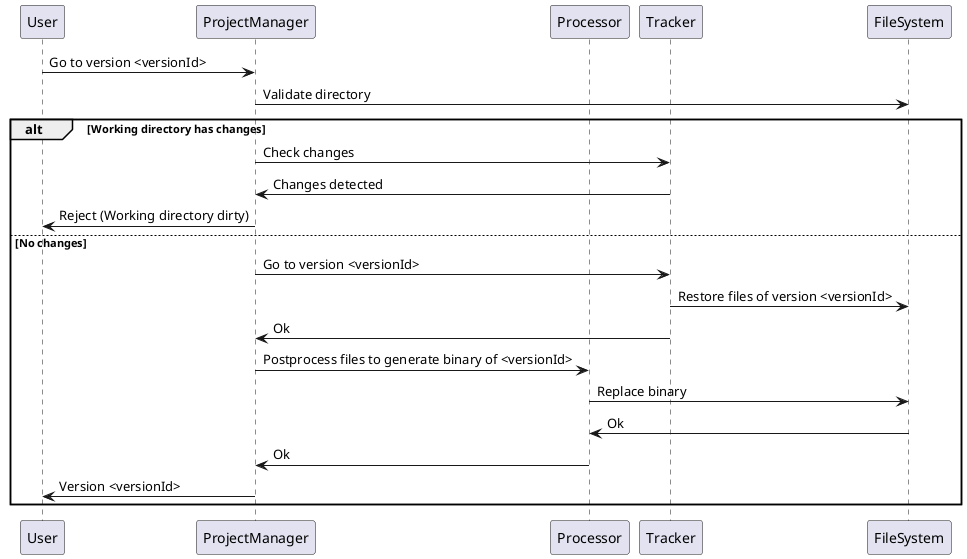@startuml
participant User
participant ProjectManager
participant Processor
participant Tracker
participant FileSystem as FS

User -> ProjectManager : Go to version <versionId>
ProjectManager -> FS : Validate directory
alt Working directory has changes
    ProjectManager -> Tracker : Check changes
    Tracker -> ProjectManager : Changes detected
    ProjectManager -> User : Reject (Working directory dirty)
else No changes
    ProjectManager -> Tracker : Go to version <versionId>
    Tracker-> FS: Restore files of version <versionId>
    Tracker -> ProjectManager : Ok
    ProjectManager -> Processor : Postprocess files to generate binary of <versionId>
    Processor -> FS : Replace binary
    FS -> Processor : Ok
    Processor -> ProjectManager : Ok
    ProjectManager -> User : Version <versionId>
end
@enduml
